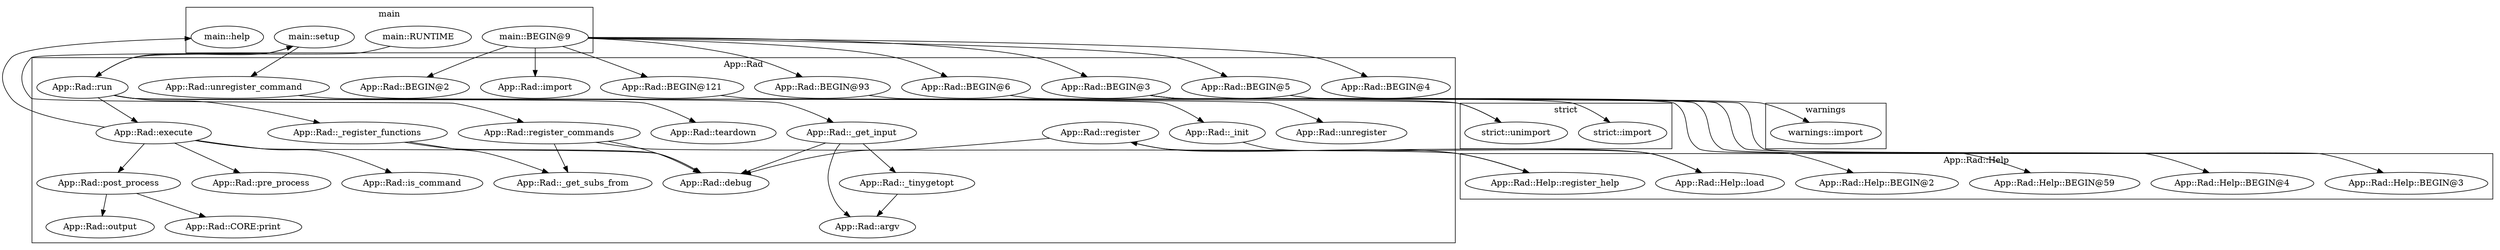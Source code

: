 digraph {
graph [overlap=false]
subgraph cluster_App_Rad {
	label="App::Rad";
	"App::Rad::output";
	"App::Rad::register";
	"App::Rad::BEGIN@121";
	"App::Rad::post_process";
	"App::Rad::pre_process";
	"App::Rad::is_command";
	"App::Rad::BEGIN@3";
	"App::Rad::_get_subs_from";
	"App::Rad::_init";
	"App::Rad::teardown";
	"App::Rad::import";
	"App::Rad::BEGIN@2";
	"App::Rad::_register_functions";
	"App::Rad::BEGIN@4";
	"App::Rad::execute";
	"App::Rad::BEGIN@93";
	"App::Rad::debug";
	"App::Rad::unregister";
	"App::Rad::unregister_command";
	"App::Rad::_tinygetopt";
	"App::Rad::register_commands";
	"App::Rad::argv";
	"App::Rad::run";
	"App::Rad::_get_input";
	"App::Rad::CORE:print";
	"App::Rad::BEGIN@5";
	"App::Rad::BEGIN@6";
}
subgraph cluster_warnings {
	label="warnings";
	"warnings::import";
}
subgraph cluster_main {
	label="main";
	"main::BEGIN@9";
	"main::setup";
	"main::RUNTIME";
	"main::help";
}
subgraph cluster_strict {
	label="strict";
	"strict::import";
	"strict::unimport";
}
subgraph cluster_App_Rad_Help {
	label="App::Rad::Help";
	"App::Rad::Help::BEGIN@2";
	"App::Rad::Help::BEGIN@59";
	"App::Rad::Help::register_help";
	"App::Rad::Help::BEGIN@4";
	"App::Rad::Help::BEGIN@3";
	"App::Rad::Help::load";
}
"App::Rad::run" -> "App::Rad::_init";
"main::BEGIN@9" -> "App::Rad::BEGIN@2";
"App::Rad::run" -> "App::Rad::_register_functions";
"App::Rad::execute" -> "main::help";
"App::Rad::run" -> "App::Rad::execute";
"main::RUNTIME" -> "App::Rad::run";
"App::Rad::register_commands" -> "App::Rad::_get_subs_from";
"App::Rad::_register_functions" -> "App::Rad::_get_subs_from";
"App::Rad::BEGIN@121" -> "strict::unimport";
"App::Rad::BEGIN@93" -> "strict::unimport";
"main::BEGIN@9" -> "App::Rad::BEGIN@93";
"App::Rad::BEGIN@5" -> "warnings::import";
"App::Rad::_init" -> "App::Rad::Help::load";
"main::BEGIN@9" -> "App::Rad::BEGIN@6";
"main::BEGIN@9" -> "App::Rad::BEGIN@5";
"App::Rad::register" -> "App::Rad::Help::register_help";
"App::Rad::register_commands" -> "App::Rad::Help::register_help";
"main::BEGIN@9" -> "App::Rad::BEGIN@121";
"App::Rad::execute" -> "App::Rad::post_process";
"main::BEGIN@9" -> "App::Rad::BEGIN@3";
"App::Rad::BEGIN@3" -> "App::Rad::Help::BEGIN@2";
"App::Rad::execute" -> "App::Rad::is_command";
"main::BEGIN@9" -> "App::Rad::import";
"App::Rad::BEGIN@3" -> "App::Rad::Help::BEGIN@3";
"main::BEGIN@9" -> "App::Rad::BEGIN@4";
"App::Rad::register" -> "App::Rad::debug";
"App::Rad::register_commands" -> "App::Rad::debug";
"App::Rad::_get_input" -> "App::Rad::debug";
"App::Rad::_register_functions" -> "App::Rad::debug";
"App::Rad::execute" -> "App::Rad::debug";
"App::Rad::unregister_command" -> "App::Rad::unregister";
"main::setup" -> "App::Rad::unregister_command";
"App::Rad::_get_input" -> "App::Rad::_tinygetopt";
"App::Rad::_get_input" -> "App::Rad::argv";
"App::Rad::_tinygetopt" -> "App::Rad::argv";
"App::Rad::run" -> "App::Rad::_get_input";
"App::Rad::post_process" -> "App::Rad::CORE:print";
"App::Rad::BEGIN@3" -> "App::Rad::Help::BEGIN@4";
"App::Rad::Help::load" -> "App::Rad::register";
"App::Rad::post_process" -> "App::Rad::output";
"App::Rad::run" -> "main::setup";
"App::Rad::execute" -> "App::Rad::pre_process";
"App::Rad::run" -> "App::Rad::teardown";
"App::Rad::BEGIN@3" -> "App::Rad::Help::BEGIN@59";
"main::setup" -> "App::Rad::register_commands";
"App::Rad::BEGIN@6" -> "strict::import";
}
